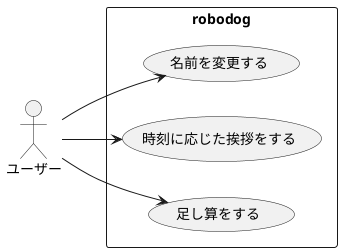 @startuml .
left to right direction
actor "ユーザー" as P
rectangle robodog {
  usecase "名前を変更する" as rename
  usecase "時刻に応じた挨拶をする" as hello
  usecase "足し算をする" as sum
}
P --> rename
P --> hello
P --> sum
@enduml
